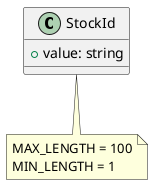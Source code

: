 @startuml StockId

class "StockId" as StockId {
    + value: string
}

note bottom of StockId
  MAX_LENGTH = 100
  MIN_LENGTH = 1
end note

@enduml